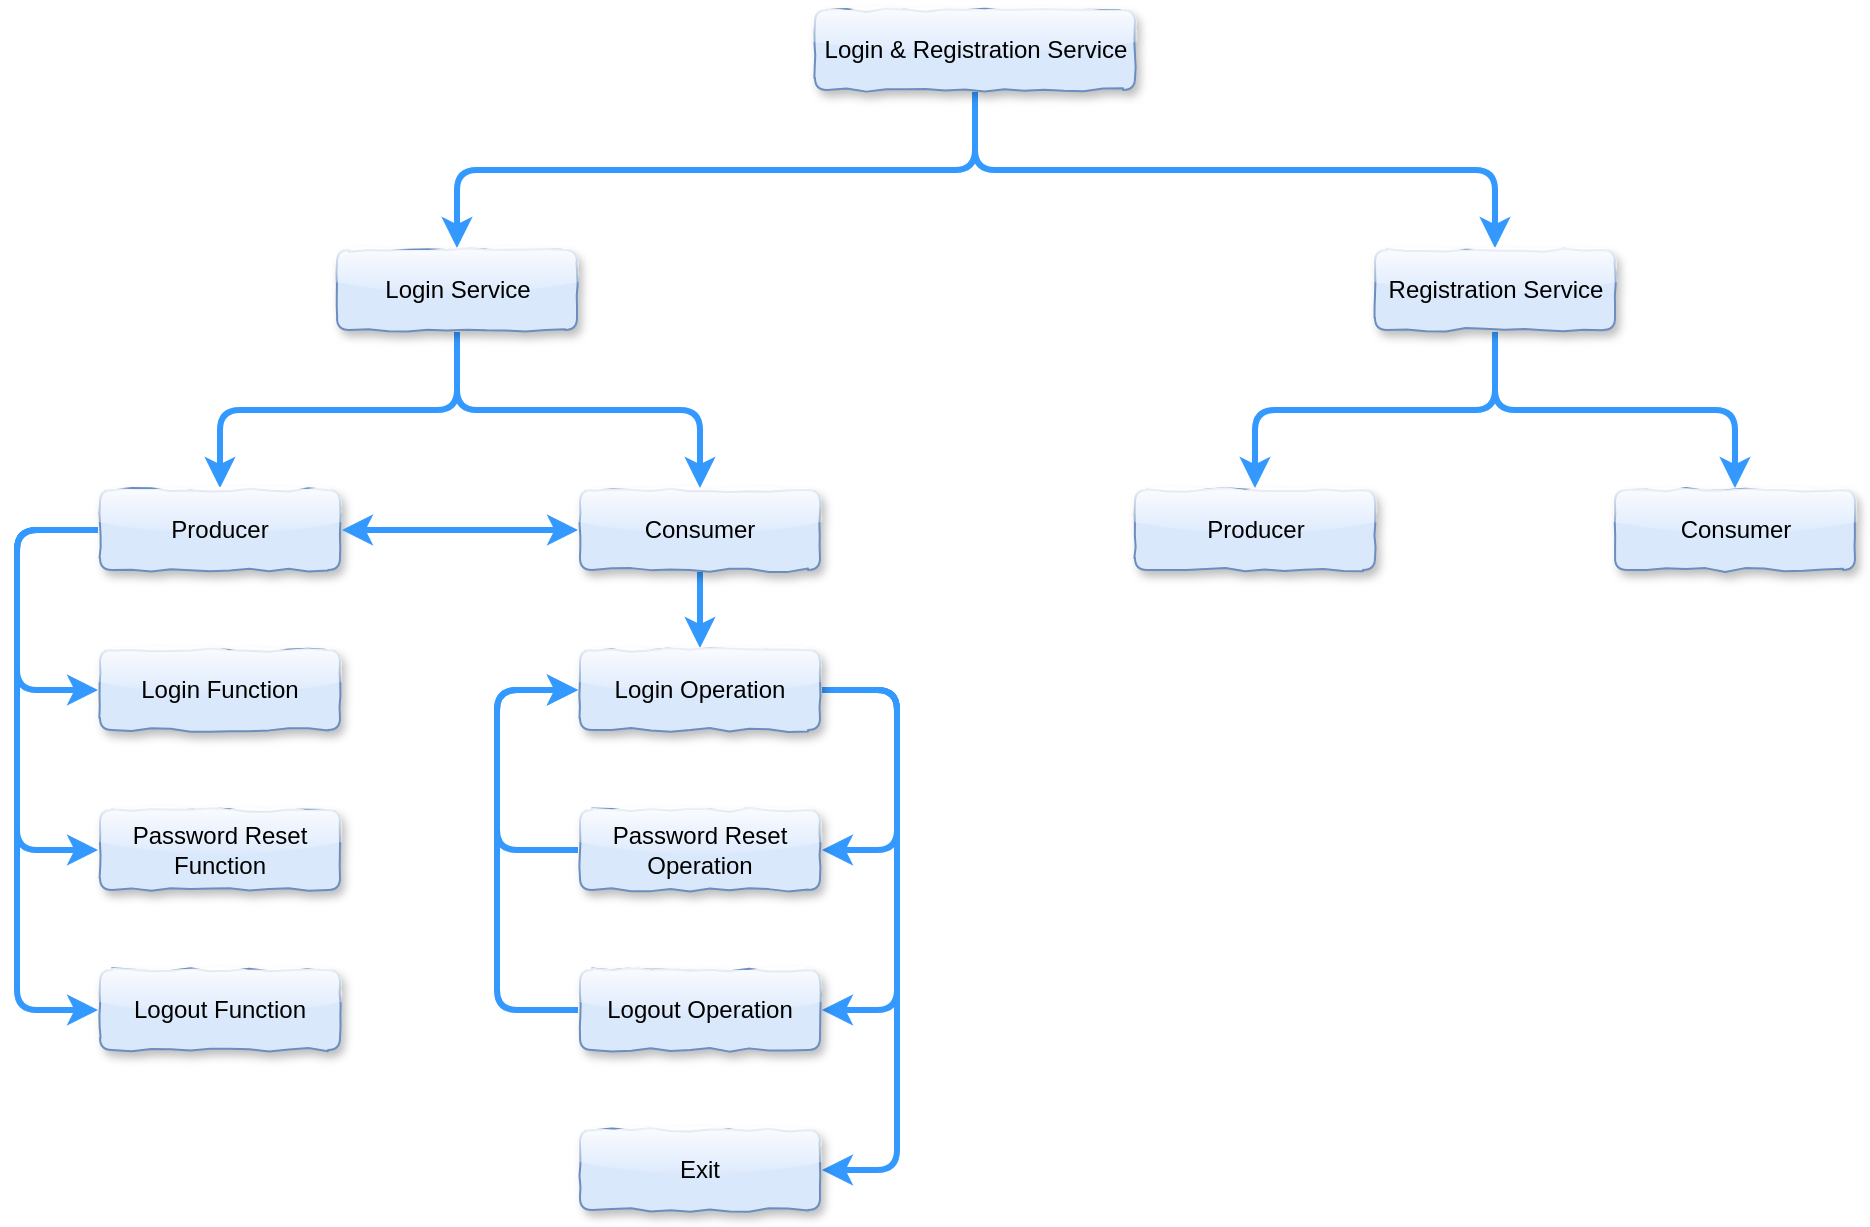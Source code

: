 <mxfile version="12.3.2" type="device" pages="1"><diagram id="KELWf5L0MTj5g9VF4Gcz" name="Page-1"><mxGraphModel dx="2523" dy="960" grid="1" gridSize="10" guides="1" tooltips="1" connect="1" arrows="1" fold="1" page="1" pageScale="1" pageWidth="850" pageHeight="1100" math="0" shadow="0"><root><mxCell id="0"/><mxCell id="1" parent="0"/><mxCell id="B-YAO2ZQTz_jhkKZL3ox-4" style="edgeStyle=orthogonalEdgeStyle;orthogonalLoop=1;jettySize=auto;html=1;exitX=0.5;exitY=1;exitDx=0;exitDy=0;entryX=0.5;entryY=0;entryDx=0;entryDy=0;rounded=1;strokeWidth=3;strokeColor=#3399FF;" edge="1" parent="1" source="B-YAO2ZQTz_jhkKZL3ox-1" target="B-YAO2ZQTz_jhkKZL3ox-2"><mxGeometry relative="1" as="geometry"/></mxCell><mxCell id="B-YAO2ZQTz_jhkKZL3ox-5" style="edgeStyle=orthogonalEdgeStyle;rounded=1;orthogonalLoop=1;jettySize=auto;html=1;exitX=0.5;exitY=1;exitDx=0;exitDy=0;entryX=0.5;entryY=0;entryDx=0;entryDy=0;strokeWidth=3;strokeColor=#3399FF;" edge="1" parent="1" source="B-YAO2ZQTz_jhkKZL3ox-1" target="B-YAO2ZQTz_jhkKZL3ox-3"><mxGeometry relative="1" as="geometry"/></mxCell><mxCell id="B-YAO2ZQTz_jhkKZL3ox-1" value="Login &amp;amp; Registration Service" style="rounded=1;whiteSpace=wrap;html=1;fillColor=#dae8fc;strokeColor=#6c8ebf;shadow=1;glass=1;comic=1;strokeWidth=1;perimeterSpacing=1;gradientColor=none;" vertex="1" parent="1"><mxGeometry x="-81.5" y="40" width="160" height="40" as="geometry"/></mxCell><mxCell id="B-YAO2ZQTz_jhkKZL3ox-10" style="edgeStyle=orthogonalEdgeStyle;rounded=1;orthogonalLoop=1;jettySize=auto;html=1;exitX=0.5;exitY=1;exitDx=0;exitDy=0;entryX=0.5;entryY=0;entryDx=0;entryDy=0;strokeColor=#3399FF;strokeWidth=3;" edge="1" parent="1" source="B-YAO2ZQTz_jhkKZL3ox-2" target="B-YAO2ZQTz_jhkKZL3ox-6"><mxGeometry relative="1" as="geometry"/></mxCell><mxCell id="B-YAO2ZQTz_jhkKZL3ox-11" style="edgeStyle=orthogonalEdgeStyle;rounded=1;orthogonalLoop=1;jettySize=auto;html=1;exitX=0.5;exitY=1;exitDx=0;exitDy=0;strokeColor=#3399FF;strokeWidth=3;" edge="1" parent="1" source="B-YAO2ZQTz_jhkKZL3ox-2" target="B-YAO2ZQTz_jhkKZL3ox-7"><mxGeometry relative="1" as="geometry"/></mxCell><mxCell id="B-YAO2ZQTz_jhkKZL3ox-2" value="Login Service" style="rounded=1;whiteSpace=wrap;html=1;fillColor=#dae8fc;strokeColor=#6c8ebf;shadow=1;glass=1;comic=1;strokeWidth=1;perimeterSpacing=1;gradientColor=none;" vertex="1" parent="1"><mxGeometry x="-320.5" y="160" width="120" height="40" as="geometry"/></mxCell><mxCell id="B-YAO2ZQTz_jhkKZL3ox-12" style="edgeStyle=orthogonalEdgeStyle;rounded=1;orthogonalLoop=1;jettySize=auto;html=1;exitX=0.5;exitY=1;exitDx=0;exitDy=0;entryX=0.5;entryY=0;entryDx=0;entryDy=0;strokeWidth=3;strokeColor=#3399FF;" edge="1" parent="1" source="B-YAO2ZQTz_jhkKZL3ox-3" target="B-YAO2ZQTz_jhkKZL3ox-8"><mxGeometry relative="1" as="geometry"/></mxCell><mxCell id="B-YAO2ZQTz_jhkKZL3ox-13" style="edgeStyle=orthogonalEdgeStyle;rounded=1;orthogonalLoop=1;jettySize=auto;html=1;exitX=0.5;exitY=1;exitDx=0;exitDy=0;entryX=0.5;entryY=0;entryDx=0;entryDy=0;strokeWidth=3;strokeColor=#3399FF;" edge="1" parent="1" source="B-YAO2ZQTz_jhkKZL3ox-3" target="B-YAO2ZQTz_jhkKZL3ox-9"><mxGeometry relative="1" as="geometry"/></mxCell><mxCell id="B-YAO2ZQTz_jhkKZL3ox-3" value="Registration Service" style="rounded=1;whiteSpace=wrap;html=1;fillColor=#dae8fc;strokeColor=#6c8ebf;shadow=1;glass=1;comic=1;strokeWidth=1;perimeterSpacing=1;gradientColor=none;" vertex="1" parent="1"><mxGeometry x="198.5" y="160" width="120" height="40" as="geometry"/></mxCell><mxCell id="B-YAO2ZQTz_jhkKZL3ox-17" style="edgeStyle=orthogonalEdgeStyle;rounded=1;orthogonalLoop=1;jettySize=auto;html=1;exitX=0;exitY=0.5;exitDx=0;exitDy=0;entryX=0;entryY=0.5;entryDx=0;entryDy=0;strokeWidth=3;strokeColor=#3399FF;" edge="1" parent="1" source="B-YAO2ZQTz_jhkKZL3ox-6" target="B-YAO2ZQTz_jhkKZL3ox-14"><mxGeometry relative="1" as="geometry"><Array as="points"><mxPoint x="-480.5" y="300"/><mxPoint x="-480.5" y="380"/></Array></mxGeometry></mxCell><mxCell id="B-YAO2ZQTz_jhkKZL3ox-18" style="edgeStyle=orthogonalEdgeStyle;rounded=1;orthogonalLoop=1;jettySize=auto;html=1;exitX=0;exitY=0.5;exitDx=0;exitDy=0;entryX=0;entryY=0.5;entryDx=0;entryDy=0;strokeWidth=3;strokeColor=#3399FF;" edge="1" parent="1" source="B-YAO2ZQTz_jhkKZL3ox-6" target="B-YAO2ZQTz_jhkKZL3ox-15"><mxGeometry relative="1" as="geometry"><Array as="points"><mxPoint x="-480.5" y="300"/><mxPoint x="-480.5" y="460"/></Array></mxGeometry></mxCell><mxCell id="B-YAO2ZQTz_jhkKZL3ox-19" style="edgeStyle=orthogonalEdgeStyle;rounded=1;orthogonalLoop=1;jettySize=auto;html=1;exitX=0;exitY=0.5;exitDx=0;exitDy=0;entryX=0;entryY=0.5;entryDx=0;entryDy=0;strokeWidth=3;strokeColor=#3399FF;" edge="1" parent="1" source="B-YAO2ZQTz_jhkKZL3ox-6" target="B-YAO2ZQTz_jhkKZL3ox-16"><mxGeometry relative="1" as="geometry"><Array as="points"><mxPoint x="-480.5" y="300"/><mxPoint x="-480.5" y="540"/></Array></mxGeometry></mxCell><mxCell id="B-YAO2ZQTz_jhkKZL3ox-6" value="Producer" style="rounded=1;whiteSpace=wrap;html=1;fillColor=#dae8fc;strokeColor=#6c8ebf;shadow=1;glass=1;comic=1;strokeWidth=1;perimeterSpacing=1;gradientColor=none;" vertex="1" parent="1"><mxGeometry x="-439" y="280" width="120" height="40" as="geometry"/></mxCell><mxCell id="B-YAO2ZQTz_jhkKZL3ox-23" style="edgeStyle=orthogonalEdgeStyle;rounded=0;orthogonalLoop=1;jettySize=auto;html=1;exitX=0.5;exitY=1;exitDx=0;exitDy=0;strokeWidth=3;strokeColor=#3399FF;" edge="1" parent="1" source="B-YAO2ZQTz_jhkKZL3ox-7" target="B-YAO2ZQTz_jhkKZL3ox-20"><mxGeometry relative="1" as="geometry"/></mxCell><mxCell id="B-YAO2ZQTz_jhkKZL3ox-31" style="edgeStyle=orthogonalEdgeStyle;rounded=1;orthogonalLoop=1;jettySize=auto;html=1;exitX=0;exitY=0.5;exitDx=0;exitDy=0;entryX=1;entryY=0.5;entryDx=0;entryDy=0;startArrow=classic;startFill=1;strokeWidth=3;strokeColor=#3399FF;" edge="1" parent="1" source="B-YAO2ZQTz_jhkKZL3ox-7" target="B-YAO2ZQTz_jhkKZL3ox-6"><mxGeometry relative="1" as="geometry"/></mxCell><mxCell id="B-YAO2ZQTz_jhkKZL3ox-7" value="Consumer" style="rounded=1;whiteSpace=wrap;html=1;fillColor=#dae8fc;strokeColor=#6c8ebf;shadow=1;glass=1;comic=1;strokeWidth=1;perimeterSpacing=1;gradientColor=none;" vertex="1" parent="1"><mxGeometry x="-199" y="280" width="120" height="40" as="geometry"/></mxCell><mxCell id="B-YAO2ZQTz_jhkKZL3ox-8" value="Producer" style="rounded=1;whiteSpace=wrap;html=1;fillColor=#dae8fc;strokeColor=#6c8ebf;shadow=1;glass=1;comic=1;strokeWidth=1;perimeterSpacing=1;gradientColor=none;" vertex="1" parent="1"><mxGeometry x="78.5" y="280" width="120" height="40" as="geometry"/></mxCell><mxCell id="B-YAO2ZQTz_jhkKZL3ox-9" value="Consumer" style="rounded=1;whiteSpace=wrap;html=1;fillColor=#dae8fc;strokeColor=#6c8ebf;shadow=1;glass=1;comic=1;strokeWidth=1;perimeterSpacing=1;gradientColor=none;" vertex="1" parent="1"><mxGeometry x="318.5" y="280" width="120" height="40" as="geometry"/></mxCell><mxCell id="B-YAO2ZQTz_jhkKZL3ox-14" value="Login Function" style="rounded=1;whiteSpace=wrap;html=1;fillColor=#dae8fc;strokeColor=#6c8ebf;shadow=1;glass=1;comic=1;strokeWidth=1;perimeterSpacing=1;gradientColor=none;" vertex="1" parent="1"><mxGeometry x="-439" y="360" width="120" height="40" as="geometry"/></mxCell><mxCell id="B-YAO2ZQTz_jhkKZL3ox-15" value="Password Reset Function" style="rounded=1;whiteSpace=wrap;html=1;fillColor=#dae8fc;strokeColor=#6c8ebf;shadow=1;glass=1;comic=1;strokeWidth=1;perimeterSpacing=1;gradientColor=none;" vertex="1" parent="1"><mxGeometry x="-439" y="440" width="120" height="40" as="geometry"/></mxCell><mxCell id="B-YAO2ZQTz_jhkKZL3ox-16" value="Logout Function" style="rounded=1;whiteSpace=wrap;html=1;fillColor=#dae8fc;strokeColor=#6c8ebf;shadow=1;glass=1;comic=1;strokeWidth=1;perimeterSpacing=1;gradientColor=none;" vertex="1" parent="1"><mxGeometry x="-439" y="520" width="120" height="40" as="geometry"/></mxCell><mxCell id="B-YAO2ZQTz_jhkKZL3ox-24" style="edgeStyle=orthogonalEdgeStyle;rounded=1;orthogonalLoop=1;jettySize=auto;html=1;exitX=1;exitY=0.5;exitDx=0;exitDy=0;entryX=1;entryY=0.5;entryDx=0;entryDy=0;strokeWidth=3;strokeColor=#3399FF;" edge="1" parent="1" source="B-YAO2ZQTz_jhkKZL3ox-20" target="B-YAO2ZQTz_jhkKZL3ox-22"><mxGeometry relative="1" as="geometry"><Array as="points"><mxPoint x="-40.5" y="380"/><mxPoint x="-40.5" y="540"/></Array></mxGeometry></mxCell><mxCell id="B-YAO2ZQTz_jhkKZL3ox-25" style="edgeStyle=orthogonalEdgeStyle;rounded=1;orthogonalLoop=1;jettySize=auto;html=1;exitX=1;exitY=0.5;exitDx=0;exitDy=0;entryX=1;entryY=0.5;entryDx=0;entryDy=0;strokeWidth=3;strokeColor=#3399FF;" edge="1" parent="1" source="B-YAO2ZQTz_jhkKZL3ox-20" target="B-YAO2ZQTz_jhkKZL3ox-21"><mxGeometry relative="1" as="geometry"><Array as="points"><mxPoint x="-40.5" y="380"/><mxPoint x="-40.5" y="460"/></Array></mxGeometry></mxCell><mxCell id="B-YAO2ZQTz_jhkKZL3ox-28" style="edgeStyle=orthogonalEdgeStyle;rounded=1;orthogonalLoop=1;jettySize=auto;html=1;exitX=1;exitY=0.5;exitDx=0;exitDy=0;entryX=1;entryY=0.5;entryDx=0;entryDy=0;strokeWidth=3;strokeColor=#3399FF;" edge="1" parent="1" source="B-YAO2ZQTz_jhkKZL3ox-20" target="B-YAO2ZQTz_jhkKZL3ox-27"><mxGeometry relative="1" as="geometry"><Array as="points"><mxPoint x="-40.5" y="380"/><mxPoint x="-40.5" y="620"/></Array></mxGeometry></mxCell><mxCell id="B-YAO2ZQTz_jhkKZL3ox-20" value="Login Operation" style="rounded=1;whiteSpace=wrap;html=1;fillColor=#dae8fc;strokeColor=#6c8ebf;shadow=1;glass=1;comic=1;strokeWidth=1;perimeterSpacing=1;gradientColor=none;" vertex="1" parent="1"><mxGeometry x="-199" y="360" width="120" height="40" as="geometry"/></mxCell><mxCell id="B-YAO2ZQTz_jhkKZL3ox-29" style="edgeStyle=orthogonalEdgeStyle;rounded=1;orthogonalLoop=1;jettySize=auto;html=1;exitX=0;exitY=0.5;exitDx=0;exitDy=0;entryX=0;entryY=0.5;entryDx=0;entryDy=0;strokeWidth=3;strokeColor=#3399FF;" edge="1" parent="1" source="B-YAO2ZQTz_jhkKZL3ox-21" target="B-YAO2ZQTz_jhkKZL3ox-20"><mxGeometry relative="1" as="geometry"><Array as="points"><mxPoint x="-240.5" y="460"/><mxPoint x="-240.5" y="380"/></Array></mxGeometry></mxCell><mxCell id="B-YAO2ZQTz_jhkKZL3ox-21" value="Password Reset Operation" style="rounded=1;whiteSpace=wrap;html=1;fillColor=#dae8fc;strokeColor=#6c8ebf;shadow=1;glass=1;comic=1;strokeWidth=1;perimeterSpacing=1;gradientColor=none;" vertex="1" parent="1"><mxGeometry x="-199" y="440" width="120" height="40" as="geometry"/></mxCell><mxCell id="B-YAO2ZQTz_jhkKZL3ox-30" style="edgeStyle=orthogonalEdgeStyle;rounded=1;orthogonalLoop=1;jettySize=auto;html=1;exitX=0;exitY=0.5;exitDx=0;exitDy=0;entryX=0;entryY=0.5;entryDx=0;entryDy=0;strokeWidth=3;strokeColor=#3399FF;" edge="1" parent="1" source="B-YAO2ZQTz_jhkKZL3ox-22" target="B-YAO2ZQTz_jhkKZL3ox-20"><mxGeometry relative="1" as="geometry"><Array as="points"><mxPoint x="-240.5" y="540"/><mxPoint x="-240.5" y="380"/></Array></mxGeometry></mxCell><mxCell id="B-YAO2ZQTz_jhkKZL3ox-22" value="Logout Operation" style="rounded=1;whiteSpace=wrap;html=1;fillColor=#dae8fc;strokeColor=#6c8ebf;shadow=1;glass=1;comic=1;strokeWidth=1;perimeterSpacing=1;gradientColor=none;" vertex="1" parent="1"><mxGeometry x="-199" y="520" width="120" height="40" as="geometry"/></mxCell><mxCell id="B-YAO2ZQTz_jhkKZL3ox-27" value="Exit" style="rounded=1;whiteSpace=wrap;html=1;fillColor=#dae8fc;strokeColor=#6c8ebf;shadow=1;glass=1;comic=1;strokeWidth=1;perimeterSpacing=1;gradientColor=none;" vertex="1" parent="1"><mxGeometry x="-199" y="600" width="120" height="40" as="geometry"/></mxCell></root></mxGraphModel></diagram></mxfile>